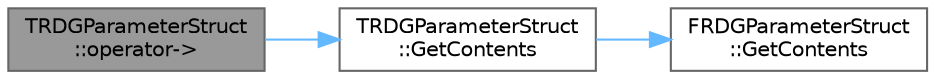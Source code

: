 digraph "TRDGParameterStruct::operator-&gt;"
{
 // INTERACTIVE_SVG=YES
 // LATEX_PDF_SIZE
  bgcolor="transparent";
  edge [fontname=Helvetica,fontsize=10,labelfontname=Helvetica,labelfontsize=10];
  node [fontname=Helvetica,fontsize=10,shape=box,height=0.2,width=0.4];
  rankdir="LR";
  Node1 [id="Node000001",label="TRDGParameterStruct\l::operator-\>",height=0.2,width=0.4,color="gray40", fillcolor="grey60", style="filled", fontcolor="black",tooltip=" "];
  Node1 -> Node2 [id="edge1_Node000001_Node000002",color="steelblue1",style="solid",tooltip=" "];
  Node2 [id="Node000002",label="TRDGParameterStruct\l::GetContents",height=0.2,width=0.4,color="grey40", fillcolor="white", style="filled",URL="$d4/dcb/classTRDGParameterStruct.html#a3e617fc66833144552a00cffe141aab3",tooltip="Returns the contents of the struct."];
  Node2 -> Node3 [id="edge2_Node000002_Node000003",color="steelblue1",style="solid",tooltip=" "];
  Node3 [id="Node000003",label="FRDGParameterStruct\l::GetContents",height=0.2,width=0.4,color="grey40", fillcolor="white", style="filled",URL="$d0/dda/classFRDGParameterStruct.html#a76d90819f50e22cee4cf27cc65bf4962",tooltip="Returns the contents of the struct."];
}
